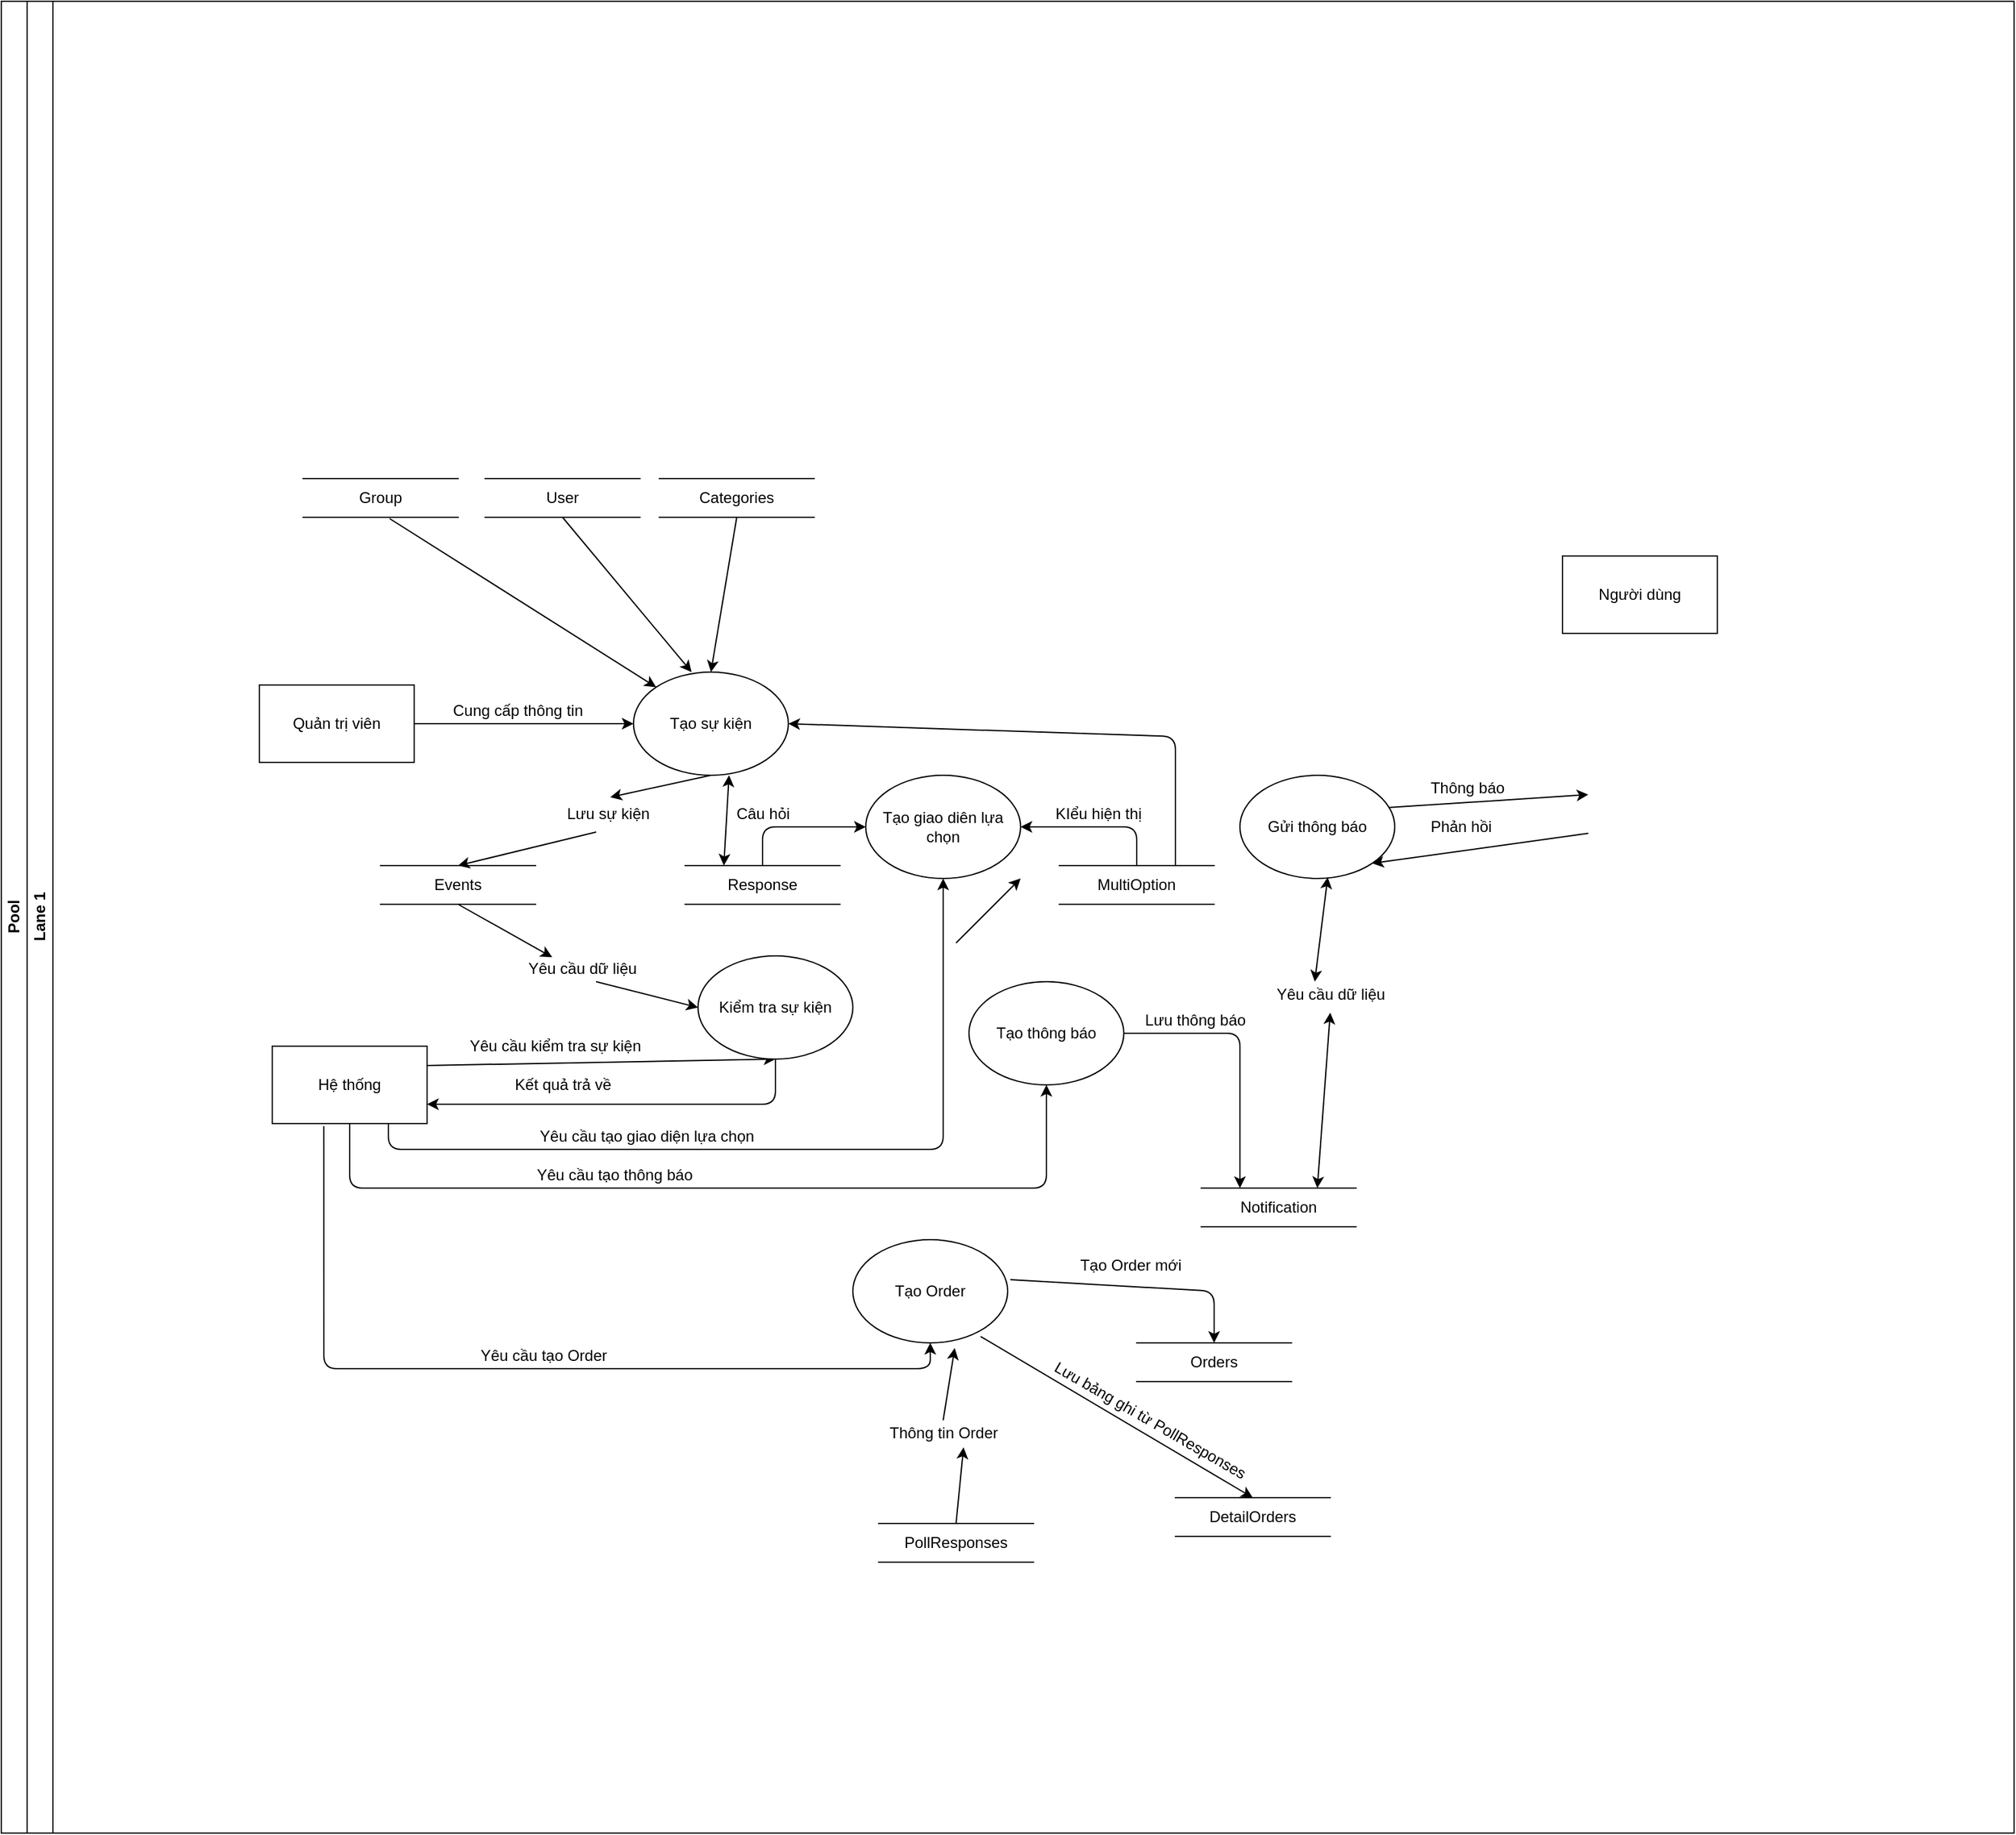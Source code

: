 <mxfile version="13.7.1" type="github">
  <diagram id="prtHgNgQTEPvFCAcTncT" name="Page-1">
    <mxGraphModel dx="1590" dy="806" grid="1" gridSize="10" guides="1" tooltips="1" connect="1" arrows="1" fold="1" page="1" pageScale="1" pageWidth="827" pageHeight="1169" math="0" shadow="0">
      <root>
        <mxCell id="0" />
        <mxCell id="1" parent="0" />
        <mxCell id="sMqYdDsB5LeZ5myS3kyH-58" value="KIểu hiện thị" style="text;html=1;align=center;verticalAlign=middle;resizable=0;points=[];autosize=1;" vertex="1" parent="1">
          <mxGeometry x="1060" y="670" width="80" height="20" as="geometry" />
        </mxCell>
        <mxCell id="dNxyNK7c78bLwvsdeMH5-19" value="Pool" style="swimlane;html=1;childLayout=stackLayout;resizeParent=1;resizeParentMax=0;horizontal=0;startSize=20;horizontalStack=0;" parent="1" vertex="1">
          <mxGeometry x="250" y="50" width="1560" height="1420" as="geometry" />
        </mxCell>
        <mxCell id="dNxyNK7c78bLwvsdeMH5-20" value="Lane 1" style="swimlane;html=1;startSize=20;horizontal=0;" parent="dNxyNK7c78bLwvsdeMH5-19" vertex="1">
          <mxGeometry x="20" width="1540" height="1420" as="geometry" />
        </mxCell>
        <mxCell id="sMqYdDsB5LeZ5myS3kyH-17" value="Group" style="shape=partialRectangle;whiteSpace=wrap;html=1;left=0;right=0;fillColor=none;" vertex="1" parent="dNxyNK7c78bLwvsdeMH5-20">
          <mxGeometry x="214" y="370" width="120" height="30" as="geometry" />
        </mxCell>
        <mxCell id="sMqYdDsB5LeZ5myS3kyH-16" value="User" style="shape=partialRectangle;whiteSpace=wrap;html=1;left=0;right=0;fillColor=none;" vertex="1" parent="dNxyNK7c78bLwvsdeMH5-20">
          <mxGeometry x="355" y="370" width="120" height="30" as="geometry" />
        </mxCell>
        <mxCell id="sMqYdDsB5LeZ5myS3kyH-10" value="Người dùng" style="rounded=0;whiteSpace=wrap;html=1;fontFamily=Helvetica;fontSize=12;fontColor=#000000;align=center;" vertex="1" parent="dNxyNK7c78bLwvsdeMH5-20">
          <mxGeometry x="1190" y="430" width="120" height="60" as="geometry" />
        </mxCell>
        <mxCell id="sMqYdDsB5LeZ5myS3kyH-6" value="" style="endArrow=classic;html=1;exitX=1;exitY=0.5;exitDx=0;exitDy=0;entryX=0;entryY=0.5;entryDx=0;entryDy=0;" edge="1" parent="dNxyNK7c78bLwvsdeMH5-20" source="dNxyNK7c78bLwvsdeMH5-24" target="sMqYdDsB5LeZ5myS3kyH-5">
          <mxGeometry width="50" height="50" relative="1" as="geometry">
            <mxPoint x="780" y="520" as="sourcePoint" />
            <mxPoint x="830" y="470" as="targetPoint" />
          </mxGeometry>
        </mxCell>
        <mxCell id="sMqYdDsB5LeZ5myS3kyH-21" value="" style="endArrow=classic;html=1;exitX=0.388;exitY=1.2;exitDx=0;exitDy=0;entryX=0.5;entryY=0;entryDx=0;entryDy=0;exitPerimeter=0;" edge="1" parent="dNxyNK7c78bLwvsdeMH5-20" source="sMqYdDsB5LeZ5myS3kyH-22" target="sMqYdDsB5LeZ5myS3kyH-20">
          <mxGeometry width="50" height="50" relative="1" as="geometry">
            <mxPoint x="577" y="490" as="sourcePoint" />
            <mxPoint x="747" y="490" as="targetPoint" />
          </mxGeometry>
        </mxCell>
        <mxCell id="sMqYdDsB5LeZ5myS3kyH-18" value="Categories&lt;span style=&quot;color: rgba(0 , 0 , 0 , 0) ; font-family: monospace ; font-size: 0px&quot;&gt;%3CmxGraphModel%3E%3Croot%3E%3CmxCell%20id%3D%220%22%2F%3E%3CmxCell%20id%3D%221%22%20parent%3D%220%22%2F%3E%3CmxCell%20id%3D%222%22%20value%3D%22User%22%20style%3D%22shape%3DpartialRectangle%3BwhiteSpace%3Dwrap%3Bhtml%3D1%3Bleft%3D0%3Bright%3D0%3BfillColor%3Dnone%3B%22%20vertex%3D%221%22%20parent%3D%221%22%3E%3CmxGeometry%20x%3D%22790%22%20y%3D%22-210%22%20width%3D%22120%22%20height%3D%2230%22%20as%3D%22geometry%22%2F%3E%3C%2FmxCell%3E%3C%2Froot%3E%3C%2FmxGraphModel%3E&lt;/span&gt;" style="shape=partialRectangle;whiteSpace=wrap;html=1;left=0;right=0;fillColor=none;" vertex="1" parent="dNxyNK7c78bLwvsdeMH5-20">
          <mxGeometry x="490" y="370" width="120" height="30" as="geometry" />
        </mxCell>
        <mxCell id="sMqYdDsB5LeZ5myS3kyH-7" value="Cung cấp thông tin" style="text;html=1;align=center;verticalAlign=middle;resizable=0;points=[];autosize=1;" vertex="1" parent="dNxyNK7c78bLwvsdeMH5-20">
          <mxGeometry x="320" y="540" width="120" height="20" as="geometry" />
        </mxCell>
        <mxCell id="dNxyNK7c78bLwvsdeMH5-24" value="Quản trị viên" style="rounded=0;whiteSpace=wrap;html=1;fontFamily=Helvetica;fontSize=12;fontColor=#000000;align=center;" parent="dNxyNK7c78bLwvsdeMH5-20" vertex="1">
          <mxGeometry x="180" y="530" width="120" height="60" as="geometry" />
        </mxCell>
        <mxCell id="sMqYdDsB5LeZ5myS3kyH-5" value="Tạo sự kiện" style="ellipse;whiteSpace=wrap;html=1;" vertex="1" parent="dNxyNK7c78bLwvsdeMH5-20">
          <mxGeometry x="470" y="520" width="120" height="80" as="geometry" />
        </mxCell>
        <mxCell id="sMqYdDsB5LeZ5myS3kyH-46" value="Thông báo" style="text;html=1;align=center;verticalAlign=middle;resizable=0;points=[];autosize=1;" vertex="1" parent="dNxyNK7c78bLwvsdeMH5-20">
          <mxGeometry x="1081" y="600" width="70" height="20" as="geometry" />
        </mxCell>
        <mxCell id="sMqYdDsB5LeZ5myS3kyH-57" value="Câu hỏi" style="text;html=1;align=center;verticalAlign=middle;resizable=0;points=[];autosize=1;" vertex="1" parent="dNxyNK7c78bLwvsdeMH5-20">
          <mxGeometry x="540" y="620" width="60" height="20" as="geometry" />
        </mxCell>
        <mxCell id="sMqYdDsB5LeZ5myS3kyH-49" value="Tạo giao diên lựa chọn" style="ellipse;whiteSpace=wrap;html=1;" vertex="1" parent="dNxyNK7c78bLwvsdeMH5-20">
          <mxGeometry x="650" y="600" width="120" height="80" as="geometry" />
        </mxCell>
        <mxCell id="sMqYdDsB5LeZ5myS3kyH-22" value="Lưu sự kiện" style="text;html=1;align=center;verticalAlign=middle;resizable=0;points=[];autosize=1;" vertex="1" parent="dNxyNK7c78bLwvsdeMH5-20">
          <mxGeometry x="410" y="620" width="80" height="20" as="geometry" />
        </mxCell>
        <mxCell id="sMqYdDsB5LeZ5myS3kyH-39" value="Gửi thông báo" style="ellipse;whiteSpace=wrap;html=1;" vertex="1" parent="dNxyNK7c78bLwvsdeMH5-20">
          <mxGeometry x="940" y="600" width="120" height="80" as="geometry" />
        </mxCell>
        <mxCell id="sMqYdDsB5LeZ5myS3kyH-48" value="Phản hồi" style="text;html=1;align=center;verticalAlign=middle;resizable=0;points=[];autosize=1;" vertex="1" parent="dNxyNK7c78bLwvsdeMH5-20">
          <mxGeometry x="1081" y="630" width="60" height="20" as="geometry" />
        </mxCell>
        <mxCell id="sMqYdDsB5LeZ5myS3kyH-23" value="" style="endArrow=classic;html=1;exitX=0.5;exitY=1;exitDx=0;exitDy=0;entryX=0.525;entryY=-0.15;entryDx=0;entryDy=0;entryPerimeter=0;" edge="1" parent="dNxyNK7c78bLwvsdeMH5-20" source="sMqYdDsB5LeZ5myS3kyH-5" target="sMqYdDsB5LeZ5myS3kyH-22">
          <mxGeometry width="50" height="50" relative="1" as="geometry">
            <mxPoint x="670" y="260" as="sourcePoint" />
            <mxPoint x="500" y="170" as="targetPoint" />
          </mxGeometry>
        </mxCell>
        <mxCell id="sMqYdDsB5LeZ5myS3kyH-27" value="" style="endArrow=classic;html=1;entryX=0.27;entryY=0.05;entryDx=0;entryDy=0;entryPerimeter=0;exitX=0.5;exitY=1;exitDx=0;exitDy=0;" edge="1" parent="dNxyNK7c78bLwvsdeMH5-20" source="sMqYdDsB5LeZ5myS3kyH-20" target="sMqYdDsB5LeZ5myS3kyH-25">
          <mxGeometry width="50" height="50" relative="1" as="geometry">
            <mxPoint x="780" y="790" as="sourcePoint" />
            <mxPoint x="830" y="740" as="targetPoint" />
          </mxGeometry>
        </mxCell>
        <mxCell id="sMqYdDsB5LeZ5myS3kyH-28" value="" style="endArrow=classic;html=1;exitX=0.61;exitY=1;exitDx=0;exitDy=0;entryX=0;entryY=0.5;entryDx=0;entryDy=0;exitPerimeter=0;" edge="1" parent="dNxyNK7c78bLwvsdeMH5-20" source="sMqYdDsB5LeZ5myS3kyH-25" target="sMqYdDsB5LeZ5myS3kyH-8">
          <mxGeometry width="50" height="50" relative="1" as="geometry">
            <mxPoint x="330" y="500" as="sourcePoint" />
            <mxPoint x="500" y="500" as="targetPoint" />
          </mxGeometry>
        </mxCell>
        <mxCell id="sMqYdDsB5LeZ5myS3kyH-36" value="" style="endArrow=classic;html=1;exitX=1;exitY=0.5;exitDx=0;exitDy=0;entryX=0.25;entryY=0;entryDx=0;entryDy=0;" edge="1" parent="dNxyNK7c78bLwvsdeMH5-20" source="sMqYdDsB5LeZ5myS3kyH-29" target="sMqYdDsB5LeZ5myS3kyH-37">
          <mxGeometry width="50" height="50" relative="1" as="geometry">
            <mxPoint x="930" y="850" as="sourcePoint" />
            <mxPoint x="980" y="800" as="targetPoint" />
            <Array as="points">
              <mxPoint x="940" y="800" />
            </Array>
          </mxGeometry>
        </mxCell>
        <mxCell id="sMqYdDsB5LeZ5myS3kyH-30" value="" style="endArrow=classic;html=1;exitX=1;exitY=0.25;exitDx=0;exitDy=0;entryX=0.5;entryY=1;entryDx=0;entryDy=0;" edge="1" parent="dNxyNK7c78bLwvsdeMH5-20" source="sMqYdDsB5LeZ5myS3kyH-9" target="sMqYdDsB5LeZ5myS3kyH-8">
          <mxGeometry width="50" height="50" relative="1" as="geometry">
            <mxPoint x="780" y="790" as="sourcePoint" />
            <mxPoint x="830" y="740" as="targetPoint" />
          </mxGeometry>
        </mxCell>
        <mxCell id="sMqYdDsB5LeZ5myS3kyH-32" value="" style="endArrow=classic;html=1;exitX=0.5;exitY=1;exitDx=0;exitDy=0;entryX=1;entryY=0.75;entryDx=0;entryDy=0;" edge="1" parent="dNxyNK7c78bLwvsdeMH5-20" source="sMqYdDsB5LeZ5myS3kyH-8" target="sMqYdDsB5LeZ5myS3kyH-9">
          <mxGeometry width="50" height="50" relative="1" as="geometry">
            <mxPoint x="630" y="860" as="sourcePoint" />
            <mxPoint x="830" y="740" as="targetPoint" />
            <Array as="points">
              <mxPoint x="580" y="855" />
            </Array>
          </mxGeometry>
        </mxCell>
        <mxCell id="sMqYdDsB5LeZ5myS3kyH-34" value="" style="endArrow=classic;html=1;entryX=0.5;entryY=1;entryDx=0;entryDy=0;exitX=0.5;exitY=1;exitDx=0;exitDy=0;" edge="1" parent="dNxyNK7c78bLwvsdeMH5-20" source="sMqYdDsB5LeZ5myS3kyH-9" target="sMqYdDsB5LeZ5myS3kyH-29">
          <mxGeometry width="50" height="50" relative="1" as="geometry">
            <mxPoint x="590" y="910" as="sourcePoint" />
            <mxPoint x="640" y="860" as="targetPoint" />
            <Array as="points">
              <mxPoint x="250" y="920" />
              <mxPoint x="790" y="920" />
            </Array>
          </mxGeometry>
        </mxCell>
        <mxCell id="sMqYdDsB5LeZ5myS3kyH-45" value="" style="endArrow=classic;html=1;entryX=0;entryY=0.25;entryDx=0;entryDy=0;exitX=0.958;exitY=0.313;exitDx=0;exitDy=0;exitPerimeter=0;" edge="1" parent="dNxyNK7c78bLwvsdeMH5-20" source="sMqYdDsB5LeZ5myS3kyH-39">
          <mxGeometry width="50" height="50" relative="1" as="geometry">
            <mxPoint x="780" y="790" as="sourcePoint" />
            <mxPoint x="1210" y="615" as="targetPoint" />
          </mxGeometry>
        </mxCell>
        <mxCell id="sMqYdDsB5LeZ5myS3kyH-47" value="" style="endArrow=classic;html=1;entryX=1;entryY=1;entryDx=0;entryDy=0;exitX=0;exitY=0.75;exitDx=0;exitDy=0;" edge="1" parent="dNxyNK7c78bLwvsdeMH5-20" target="sMqYdDsB5LeZ5myS3kyH-39">
          <mxGeometry width="50" height="50" relative="1" as="geometry">
            <mxPoint x="1210" y="645" as="sourcePoint" />
            <mxPoint x="830" y="740" as="targetPoint" />
          </mxGeometry>
        </mxCell>
        <mxCell id="sMqYdDsB5LeZ5myS3kyH-50" value="" style="endArrow=classic;html=1;exitX=0.75;exitY=1;exitDx=0;exitDy=0;entryX=0.5;entryY=1;entryDx=0;entryDy=0;" edge="1" parent="dNxyNK7c78bLwvsdeMH5-20" source="sMqYdDsB5LeZ5myS3kyH-9" target="sMqYdDsB5LeZ5myS3kyH-49">
          <mxGeometry width="50" height="50" relative="1" as="geometry">
            <mxPoint x="740" y="690" as="sourcePoint" />
            <mxPoint x="790" y="640" as="targetPoint" />
            <Array as="points">
              <mxPoint x="280" y="890" />
              <mxPoint x="710" y="890" />
            </Array>
          </mxGeometry>
        </mxCell>
        <mxCell id="sMqYdDsB5LeZ5myS3kyH-55" value="" style="endArrow=classic;html=1;entryX=0;entryY=0.5;entryDx=0;entryDy=0;exitX=0.5;exitY=0;exitDx=0;exitDy=0;" edge="1" parent="dNxyNK7c78bLwvsdeMH5-20" source="sMqYdDsB5LeZ5myS3kyH-53" target="sMqYdDsB5LeZ5myS3kyH-49">
          <mxGeometry width="50" height="50" relative="1" as="geometry">
            <mxPoint x="740" y="680" as="sourcePoint" />
            <mxPoint x="790" y="630" as="targetPoint" />
            <Array as="points">
              <mxPoint x="570" y="640" />
            </Array>
          </mxGeometry>
        </mxCell>
        <mxCell id="sMqYdDsB5LeZ5myS3kyH-56" value="" style="endArrow=classic;html=1;entryX=1;entryY=0.5;entryDx=0;entryDy=0;exitX=0.5;exitY=0;exitDx=0;exitDy=0;" edge="1" parent="dNxyNK7c78bLwvsdeMH5-20" source="sMqYdDsB5LeZ5myS3kyH-54" target="sMqYdDsB5LeZ5myS3kyH-49">
          <mxGeometry width="50" height="50" relative="1" as="geometry">
            <mxPoint x="580" y="680" as="sourcePoint" />
            <mxPoint x="660" y="650" as="targetPoint" />
            <Array as="points">
              <mxPoint x="860" y="640" />
            </Array>
          </mxGeometry>
        </mxCell>
        <mxCell id="sMqYdDsB5LeZ5myS3kyH-59" value="" style="endArrow=classic;startArrow=classic;html=1;exitX=0.75;exitY=0;exitDx=0;exitDy=0;entryX=0.5;entryY=1.2;entryDx=0;entryDy=0;entryPerimeter=0;" edge="1" parent="dNxyNK7c78bLwvsdeMH5-20" source="sMqYdDsB5LeZ5myS3kyH-37" target="sMqYdDsB5LeZ5myS3kyH-41">
          <mxGeometry width="50" height="50" relative="1" as="geometry">
            <mxPoint x="740" y="680" as="sourcePoint" />
            <mxPoint x="790" y="630" as="targetPoint" />
          </mxGeometry>
        </mxCell>
        <mxCell id="sMqYdDsB5LeZ5myS3kyH-60" value="" style="endArrow=classic;startArrow=classic;html=1;exitX=0.38;exitY=0;exitDx=0;exitDy=0;entryX=0.567;entryY=0.988;entryDx=0;entryDy=0;entryPerimeter=0;exitPerimeter=0;" edge="1" parent="dNxyNK7c78bLwvsdeMH5-20" source="sMqYdDsB5LeZ5myS3kyH-41" target="sMqYdDsB5LeZ5myS3kyH-39">
          <mxGeometry width="50" height="50" relative="1" as="geometry">
            <mxPoint x="1010" y="930" as="sourcePoint" />
            <mxPoint x="1020" y="794" as="targetPoint" />
          </mxGeometry>
        </mxCell>
        <mxCell id="sMqYdDsB5LeZ5myS3kyH-61" value="" style="endArrow=classic;startArrow=classic;html=1;entryX=0.617;entryY=1;entryDx=0;entryDy=0;entryPerimeter=0;exitX=0.25;exitY=0;exitDx=0;exitDy=0;" edge="1" parent="dNxyNK7c78bLwvsdeMH5-20" source="sMqYdDsB5LeZ5myS3kyH-53" target="sMqYdDsB5LeZ5myS3kyH-5">
          <mxGeometry width="50" height="50" relative="1" as="geometry">
            <mxPoint x="740" y="680" as="sourcePoint" />
            <mxPoint x="790" y="630" as="targetPoint" />
          </mxGeometry>
        </mxCell>
        <mxCell id="sMqYdDsB5LeZ5myS3kyH-64" value="" style="endArrow=classic;html=1;entryX=0.5;entryY=1;entryDx=0;entryDy=0;exitX=0.333;exitY=1.033;exitDx=0;exitDy=0;exitPerimeter=0;" edge="1" parent="dNxyNK7c78bLwvsdeMH5-20" source="sMqYdDsB5LeZ5myS3kyH-9" target="sMqYdDsB5LeZ5myS3kyH-63">
          <mxGeometry width="50" height="50" relative="1" as="geometry">
            <mxPoint x="130" y="1080" as="sourcePoint" />
            <mxPoint x="670" y="1050" as="targetPoint" />
            <Array as="points">
              <mxPoint x="230" y="1060" />
              <mxPoint x="700" y="1060" />
            </Array>
          </mxGeometry>
        </mxCell>
        <mxCell id="sMqYdDsB5LeZ5myS3kyH-67" value="" style="endArrow=classic;html=1;exitX=0.5;exitY=0;exitDx=0;exitDy=0;entryX=0.658;entryY=1.05;entryDx=0;entryDy=0;entryPerimeter=0;" edge="1" parent="dNxyNK7c78bLwvsdeMH5-20" source="sMqYdDsB5LeZ5myS3kyH-68" target="sMqYdDsB5LeZ5myS3kyH-63">
          <mxGeometry width="50" height="50" relative="1" as="geometry">
            <mxPoint x="740" y="900" as="sourcePoint" />
            <mxPoint x="790" y="850" as="targetPoint" />
          </mxGeometry>
        </mxCell>
        <mxCell id="sMqYdDsB5LeZ5myS3kyH-69" value="" style="endArrow=classic;html=1;exitX=0.5;exitY=0;exitDx=0;exitDy=0;entryX=0.658;entryY=1.05;entryDx=0;entryDy=0;entryPerimeter=0;" edge="1" parent="dNxyNK7c78bLwvsdeMH5-20" source="sMqYdDsB5LeZ5myS3kyH-66" target="sMqYdDsB5LeZ5myS3kyH-68">
          <mxGeometry width="50" height="50" relative="1" as="geometry">
            <mxPoint x="860" y="920" as="sourcePoint" />
            <mxPoint x="858.96" y="784" as="targetPoint" />
          </mxGeometry>
        </mxCell>
        <mxCell id="sMqYdDsB5LeZ5myS3kyH-73" value="" style="endArrow=classic;html=1;exitX=1.017;exitY=0.388;exitDx=0;exitDy=0;exitPerimeter=0;entryX=0.5;entryY=0;entryDx=0;entryDy=0;" edge="1" parent="dNxyNK7c78bLwvsdeMH5-20" source="sMqYdDsB5LeZ5myS3kyH-63" target="sMqYdDsB5LeZ5myS3kyH-72">
          <mxGeometry width="50" height="50" relative="1" as="geometry">
            <mxPoint x="740" y="900" as="sourcePoint" />
            <mxPoint x="790" y="850" as="targetPoint" />
            <Array as="points">
              <mxPoint x="920" y="1000" />
            </Array>
          </mxGeometry>
        </mxCell>
        <mxCell id="sMqYdDsB5LeZ5myS3kyH-74" value="" style="endArrow=classic;html=1;exitX=0.825;exitY=0.938;exitDx=0;exitDy=0;exitPerimeter=0;entryX=0.5;entryY=0;entryDx=0;entryDy=0;" edge="1" parent="dNxyNK7c78bLwvsdeMH5-20" source="sMqYdDsB5LeZ5myS3kyH-63" target="sMqYdDsB5LeZ5myS3kyH-71">
          <mxGeometry width="50" height="50" relative="1" as="geometry">
            <mxPoint x="772.04" y="1001.04" as="sourcePoint" />
            <mxPoint x="930" y="1050" as="targetPoint" />
            <Array as="points" />
          </mxGeometry>
        </mxCell>
        <mxCell id="sMqYdDsB5LeZ5myS3kyH-77" value="" style="endArrow=classic;html=1;exitX=0.5;exitY=1;exitDx=0;exitDy=0;entryX=0.5;entryY=0;entryDx=0;entryDy=0;" edge="1" parent="dNxyNK7c78bLwvsdeMH5-20" source="sMqYdDsB5LeZ5myS3kyH-18" target="sMqYdDsB5LeZ5myS3kyH-5">
          <mxGeometry width="50" height="50" relative="1" as="geometry">
            <mxPoint x="740" y="580" as="sourcePoint" />
            <mxPoint x="790" y="530" as="targetPoint" />
          </mxGeometry>
        </mxCell>
        <mxCell id="sMqYdDsB5LeZ5myS3kyH-68" value="Thông tin Order" style="text;html=1;align=center;verticalAlign=middle;resizable=0;points=[];autosize=1;" vertex="1" parent="dNxyNK7c78bLwvsdeMH5-20">
          <mxGeometry x="660" y="1100" width="100" height="20" as="geometry" />
        </mxCell>
        <mxCell id="sMqYdDsB5LeZ5myS3kyH-66" value="PollResponses" style="shape=partialRectangle;whiteSpace=wrap;html=1;left=0;right=0;fillColor=none;" vertex="1" parent="dNxyNK7c78bLwvsdeMH5-20">
          <mxGeometry x="660" y="1180" width="120" height="30" as="geometry" />
        </mxCell>
        <mxCell id="sMqYdDsB5LeZ5myS3kyH-71" value="DetailOrders" style="shape=partialRectangle;whiteSpace=wrap;html=1;left=0;right=0;fillColor=none;" vertex="1" parent="dNxyNK7c78bLwvsdeMH5-20">
          <mxGeometry x="890" y="1160" width="120" height="30" as="geometry" />
        </mxCell>
        <mxCell id="sMqYdDsB5LeZ5myS3kyH-76" value="Lưu bảng ghi từ PollResponses" style="text;html=1;align=center;verticalAlign=middle;resizable=0;points=[];autosize=1;rotation=30;" vertex="1" parent="dNxyNK7c78bLwvsdeMH5-20">
          <mxGeometry x="780" y="1090" width="180" height="20" as="geometry" />
        </mxCell>
        <mxCell id="sMqYdDsB5LeZ5myS3kyH-72" value="Orders" style="shape=partialRectangle;whiteSpace=wrap;html=1;left=0;right=0;fillColor=none;" vertex="1" parent="dNxyNK7c78bLwvsdeMH5-20">
          <mxGeometry x="860" y="1040" width="120" height="30" as="geometry" />
        </mxCell>
        <mxCell id="sMqYdDsB5LeZ5myS3kyH-65" value="Yêu cầu tạo Order" style="text;html=1;align=center;verticalAlign=middle;resizable=0;points=[];autosize=1;" vertex="1" parent="dNxyNK7c78bLwvsdeMH5-20">
          <mxGeometry x="345" y="1040" width="110" height="20" as="geometry" />
        </mxCell>
        <mxCell id="sMqYdDsB5LeZ5myS3kyH-63" value="Tạo Order" style="ellipse;whiteSpace=wrap;html=1;" vertex="1" parent="dNxyNK7c78bLwvsdeMH5-20">
          <mxGeometry x="640" y="960" width="120" height="80" as="geometry" />
        </mxCell>
        <mxCell id="sMqYdDsB5LeZ5myS3kyH-75" value="Tạo Order mới" style="text;html=1;align=center;verticalAlign=middle;resizable=0;points=[];autosize=1;" vertex="1" parent="dNxyNK7c78bLwvsdeMH5-20">
          <mxGeometry x="810" y="970" width="90" height="20" as="geometry" />
        </mxCell>
        <mxCell id="sMqYdDsB5LeZ5myS3kyH-20" value="Events" style="shape=partialRectangle;whiteSpace=wrap;html=1;left=0;right=0;fillColor=none;" vertex="1" parent="dNxyNK7c78bLwvsdeMH5-20">
          <mxGeometry x="274" y="670" width="120" height="30" as="geometry" />
        </mxCell>
        <mxCell id="sMqYdDsB5LeZ5myS3kyH-25" value="Yêu cầu dữ liệu" style="text;html=1;align=center;verticalAlign=middle;resizable=0;points=[];autosize=1;" vertex="1" parent="dNxyNK7c78bLwvsdeMH5-20">
          <mxGeometry x="380" y="740" width="100" height="20" as="geometry" />
        </mxCell>
        <mxCell id="sMqYdDsB5LeZ5myS3kyH-41" value="Yêu cầu dữ liệu" style="text;html=1;align=center;verticalAlign=middle;resizable=0;points=[];autosize=1;" vertex="1" parent="dNxyNK7c78bLwvsdeMH5-20">
          <mxGeometry x="960" y="760" width="100" height="20" as="geometry" />
        </mxCell>
        <mxCell id="sMqYdDsB5LeZ5myS3kyH-8" value="Kiểm tra sự kiện" style="ellipse;whiteSpace=wrap;html=1;" vertex="1" parent="dNxyNK7c78bLwvsdeMH5-20">
          <mxGeometry x="520" y="740" width="120" height="80" as="geometry" />
        </mxCell>
        <mxCell id="sMqYdDsB5LeZ5myS3kyH-38" value="Lưu thông báo" style="text;html=1;align=center;verticalAlign=middle;resizable=0;points=[];autosize=1;" vertex="1" parent="dNxyNK7c78bLwvsdeMH5-20">
          <mxGeometry x="860" y="780" width="90" height="20" as="geometry" />
        </mxCell>
        <mxCell id="sMqYdDsB5LeZ5myS3kyH-31" value="Yêu cầu kiểm tra sự kiện" style="text;html=1;align=center;verticalAlign=middle;resizable=0;points=[];autosize=1;" vertex="1" parent="dNxyNK7c78bLwvsdeMH5-20">
          <mxGeometry x="334" y="800" width="150" height="20" as="geometry" />
        </mxCell>
        <mxCell id="sMqYdDsB5LeZ5myS3kyH-29" value="Tạo thông báo" style="ellipse;whiteSpace=wrap;html=1;" vertex="1" parent="dNxyNK7c78bLwvsdeMH5-20">
          <mxGeometry x="730" y="760" width="120" height="80" as="geometry" />
        </mxCell>
        <mxCell id="sMqYdDsB5LeZ5myS3kyH-9" value="Hệ thống&lt;span style=&quot;color: rgba(0 , 0 , 0 , 0) ; font-family: monospace ; font-size: 0px&quot;&gt;%3CmxGraphModel%3E%3Croot%3E%3CmxCell%20id%3D%220%22%2F%3E%3CmxCell%20id%3D%221%22%20parent%3D%220%22%2F%3E%3CmxCell%20id%3D%222%22%20value%3D%22Admin%22%20style%3D%22rounded%3D0%3BwhiteSpace%3Dwrap%3Bhtml%3D1%3BfontFamily%3DHelvetica%3BfontSize%3D12%3BfontColor%3D%23000000%3Balign%3Dcenter%3B%22%20vertex%3D%221%22%20parent%3D%221%22%3E%3CmxGeometry%20x%3D%22270%22%20y%3D%22200%22%20width%3D%22120%22%20height%3D%2260%22%20as%3D%22geometry%22%2F%3E%3C%2FmxCell%3E%3C%2Froot%3E%3C%2FmxGraphModel%3E&lt;/span&gt;" style="rounded=0;whiteSpace=wrap;html=1;fontFamily=Helvetica;fontSize=12;fontColor=#000000;align=center;" vertex="1" parent="dNxyNK7c78bLwvsdeMH5-20">
          <mxGeometry x="190" y="810" width="120" height="60" as="geometry" />
        </mxCell>
        <mxCell id="sMqYdDsB5LeZ5myS3kyH-33" value="Kết quả trả về" style="text;html=1;align=center;verticalAlign=middle;resizable=0;points=[];autosize=1;" vertex="1" parent="dNxyNK7c78bLwvsdeMH5-20">
          <mxGeometry x="370" y="830" width="90" height="20" as="geometry" />
        </mxCell>
        <mxCell id="sMqYdDsB5LeZ5myS3kyH-35" value="Yêu cầu tạo thông báo" style="text;html=1;align=center;verticalAlign=middle;resizable=0;points=[];autosize=1;" vertex="1" parent="dNxyNK7c78bLwvsdeMH5-20">
          <mxGeometry x="385" y="900" width="140" height="20" as="geometry" />
        </mxCell>
        <mxCell id="sMqYdDsB5LeZ5myS3kyH-37" value="Notification" style="shape=partialRectangle;whiteSpace=wrap;html=1;left=0;right=0;fillColor=none;" vertex="1" parent="dNxyNK7c78bLwvsdeMH5-20">
          <mxGeometry x="910" y="920" width="120" height="30" as="geometry" />
        </mxCell>
        <mxCell id="sMqYdDsB5LeZ5myS3kyH-51" value="Yêu cầu tạo giao diện lựa chọn" style="text;html=1;align=center;verticalAlign=middle;resizable=0;points=[];autosize=1;" vertex="1" parent="dNxyNK7c78bLwvsdeMH5-20">
          <mxGeometry x="390" y="870" width="180" height="20" as="geometry" />
        </mxCell>
        <mxCell id="sMqYdDsB5LeZ5myS3kyH-54" value="MultiOption" style="shape=partialRectangle;whiteSpace=wrap;html=1;left=0;right=0;fillColor=none;" vertex="1" parent="dNxyNK7c78bLwvsdeMH5-20">
          <mxGeometry x="800" y="670" width="120" height="30" as="geometry" />
        </mxCell>
        <mxCell id="sMqYdDsB5LeZ5myS3kyH-53" value="Response" style="shape=partialRectangle;whiteSpace=wrap;html=1;left=0;right=0;fillColor=none;" vertex="1" parent="dNxyNK7c78bLwvsdeMH5-20">
          <mxGeometry x="510" y="670" width="120" height="30" as="geometry" />
        </mxCell>
        <mxCell id="sMqYdDsB5LeZ5myS3kyH-153" value="" style="endArrow=classic;html=1;entryX=0.375;entryY=0;entryDx=0;entryDy=0;entryPerimeter=0;exitX=0.5;exitY=1;exitDx=0;exitDy=0;" edge="1" parent="dNxyNK7c78bLwvsdeMH5-20" source="sMqYdDsB5LeZ5myS3kyH-16" target="sMqYdDsB5LeZ5myS3kyH-5">
          <mxGeometry width="50" height="50" relative="1" as="geometry">
            <mxPoint x="720" y="520" as="sourcePoint" />
            <mxPoint x="770" y="470" as="targetPoint" />
          </mxGeometry>
        </mxCell>
        <mxCell id="sMqYdDsB5LeZ5myS3kyH-155" value="" style="endArrow=classic;html=1;entryX=0;entryY=0;entryDx=0;entryDy=0;exitX=0.558;exitY=1.033;exitDx=0;exitDy=0;exitPerimeter=0;" edge="1" parent="dNxyNK7c78bLwvsdeMH5-20" source="sMqYdDsB5LeZ5myS3kyH-17" target="sMqYdDsB5LeZ5myS3kyH-5">
          <mxGeometry width="50" height="50" relative="1" as="geometry">
            <mxPoint x="720" y="520" as="sourcePoint" />
            <mxPoint x="770" y="470" as="targetPoint" />
          </mxGeometry>
        </mxCell>
        <mxCell id="sMqYdDsB5LeZ5myS3kyH-156" value="" style="endArrow=classic;html=1;exitX=0.75;exitY=0;exitDx=0;exitDy=0;entryX=1;entryY=0.5;entryDx=0;entryDy=0;" edge="1" parent="dNxyNK7c78bLwvsdeMH5-20" source="sMqYdDsB5LeZ5myS3kyH-54" target="sMqYdDsB5LeZ5myS3kyH-5">
          <mxGeometry width="50" height="50" relative="1" as="geometry">
            <mxPoint x="720" y="520" as="sourcePoint" />
            <mxPoint x="770" y="470" as="targetPoint" />
            <Array as="points">
              <mxPoint x="890" y="570" />
            </Array>
          </mxGeometry>
        </mxCell>
        <mxCell id="sMqYdDsB5LeZ5myS3kyH-157" value="" style="endArrow=classic;html=1;" edge="1" parent="1">
          <mxGeometry width="50" height="50" relative="1" as="geometry">
            <mxPoint x="990" y="780" as="sourcePoint" />
            <mxPoint x="1040" y="730" as="targetPoint" />
          </mxGeometry>
        </mxCell>
      </root>
    </mxGraphModel>
  </diagram>
</mxfile>
